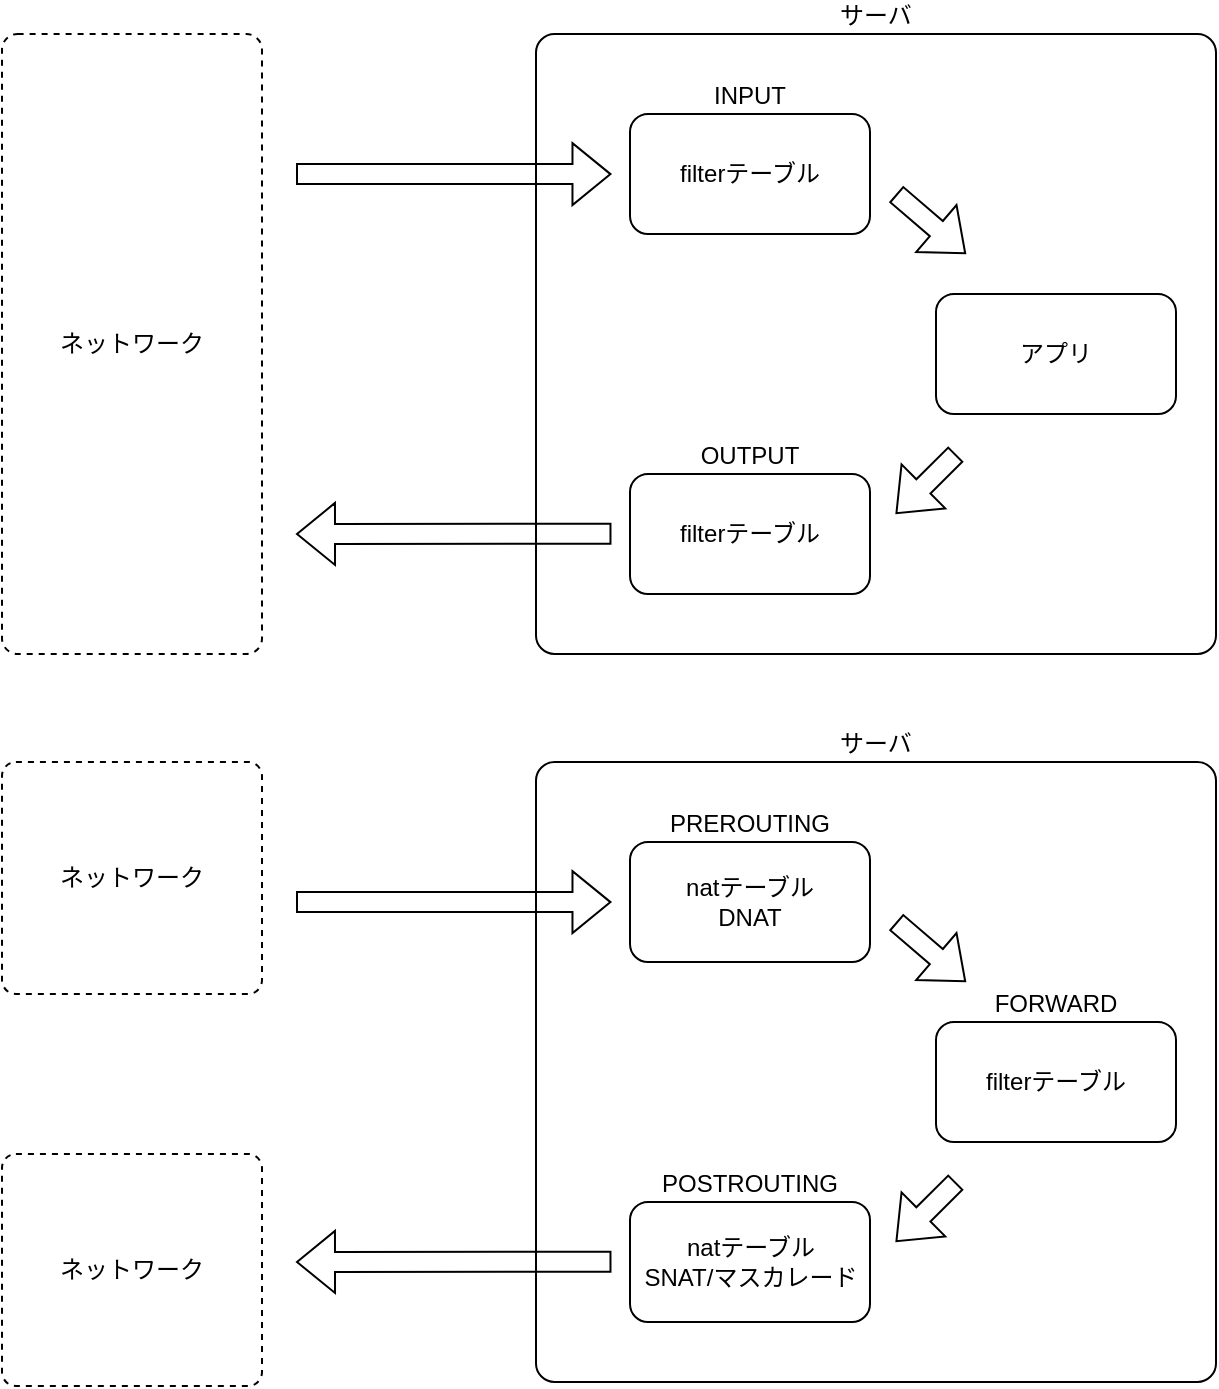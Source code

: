 <mxfile version="22.0.2" type="device">
  <diagram name="ページ1" id="YOaIaAQcVQ3toMBUPKtv">
    <mxGraphModel dx="1171" dy="868" grid="1" gridSize="10" guides="1" tooltips="1" connect="1" arrows="1" fold="1" page="1" pageScale="1" pageWidth="1169" pageHeight="827" math="0" shadow="0">
      <root>
        <mxCell id="0" />
        <mxCell id="1" parent="0" />
        <mxCell id="mrhnfqgKCSmW7THz7-ss-2" value="ネットワーク" style="rounded=1;whiteSpace=wrap;html=1;arcSize=6;dashed=1;fillColor=none;" vertex="1" parent="1">
          <mxGeometry x="60" y="50" width="130" height="310" as="geometry" />
        </mxCell>
        <mxCell id="mrhnfqgKCSmW7THz7-ss-3" value="サーバ" style="rounded=1;whiteSpace=wrap;html=1;arcSize=3;fillColor=none;labelPosition=center;verticalLabelPosition=top;align=center;verticalAlign=bottom;" vertex="1" parent="1">
          <mxGeometry x="327" y="50" width="340" height="310" as="geometry" />
        </mxCell>
        <mxCell id="mrhnfqgKCSmW7THz7-ss-4" value="" style="shape=flexArrow;endArrow=classic;html=1;rounded=0;entryX=0.111;entryY=0.226;entryDx=0;entryDy=0;entryPerimeter=0;" edge="1" parent="1" target="mrhnfqgKCSmW7THz7-ss-3">
          <mxGeometry width="50" height="50" relative="1" as="geometry">
            <mxPoint x="207" y="120" as="sourcePoint" />
            <mxPoint x="297" y="120" as="targetPoint" />
          </mxGeometry>
        </mxCell>
        <mxCell id="mrhnfqgKCSmW7THz7-ss-5" value="" style="shape=flexArrow;endArrow=classic;html=1;rounded=0;exitX=0.111;exitY=0.806;exitDx=0;exitDy=0;exitPerimeter=0;" edge="1" parent="1" source="mrhnfqgKCSmW7THz7-ss-3">
          <mxGeometry width="50" height="50" relative="1" as="geometry">
            <mxPoint x="297" y="300" as="sourcePoint" />
            <mxPoint x="207" y="300" as="targetPoint" />
          </mxGeometry>
        </mxCell>
        <mxCell id="mrhnfqgKCSmW7THz7-ss-6" value="INPUT" style="rounded=1;whiteSpace=wrap;html=1;labelPosition=center;verticalLabelPosition=top;align=center;verticalAlign=bottom;" vertex="1" parent="1">
          <mxGeometry x="374" y="90" width="120" height="60" as="geometry" />
        </mxCell>
        <mxCell id="mrhnfqgKCSmW7THz7-ss-7" value="OUTPUT" style="rounded=1;whiteSpace=wrap;html=1;labelPosition=center;verticalLabelPosition=top;align=center;verticalAlign=bottom;" vertex="1" parent="1">
          <mxGeometry x="374" y="270" width="120" height="60" as="geometry" />
        </mxCell>
        <mxCell id="mrhnfqgKCSmW7THz7-ss-9" value="アプリ" style="rounded=1;whiteSpace=wrap;html=1;" vertex="1" parent="1">
          <mxGeometry x="527" y="180" width="120" height="60" as="geometry" />
        </mxCell>
        <mxCell id="mrhnfqgKCSmW7THz7-ss-10" value="" style="shape=flexArrow;endArrow=classic;html=1;rounded=0;entryX=0.647;entryY=0.387;entryDx=0;entryDy=0;entryPerimeter=0;" edge="1" parent="1">
          <mxGeometry width="50" height="50" relative="1" as="geometry">
            <mxPoint x="507" y="130" as="sourcePoint" />
            <mxPoint x="541.98" y="159.97" as="targetPoint" />
          </mxGeometry>
        </mxCell>
        <mxCell id="mrhnfqgKCSmW7THz7-ss-11" value="" style="shape=flexArrow;endArrow=classic;html=1;rounded=0;entryX=0.529;entryY=0.774;entryDx=0;entryDy=0;entryPerimeter=0;" edge="1" parent="1" target="mrhnfqgKCSmW7THz7-ss-3">
          <mxGeometry width="50" height="50" relative="1" as="geometry">
            <mxPoint x="537" y="260" as="sourcePoint" />
            <mxPoint x="571.98" y="289.97" as="targetPoint" />
          </mxGeometry>
        </mxCell>
        <mxCell id="mrhnfqgKCSmW7THz7-ss-12" value="filterテーブル" style="text;html=1;strokeColor=none;fillColor=none;align=center;verticalAlign=middle;whiteSpace=wrap;rounded=0;" vertex="1" parent="1">
          <mxGeometry x="389" y="105" width="90" height="30" as="geometry" />
        </mxCell>
        <mxCell id="mrhnfqgKCSmW7THz7-ss-13" value="filterテーブル" style="text;html=1;strokeColor=none;fillColor=none;align=center;verticalAlign=middle;whiteSpace=wrap;rounded=0;" vertex="1" parent="1">
          <mxGeometry x="389" y="285" width="90" height="30" as="geometry" />
        </mxCell>
        <mxCell id="mrhnfqgKCSmW7THz7-ss-14" value="ネットワーク" style="rounded=1;whiteSpace=wrap;html=1;arcSize=6;dashed=1;fillColor=none;" vertex="1" parent="1">
          <mxGeometry x="60" y="414" width="130" height="116" as="geometry" />
        </mxCell>
        <mxCell id="mrhnfqgKCSmW7THz7-ss-15" value="サーバ" style="rounded=1;whiteSpace=wrap;html=1;arcSize=3;fillColor=none;labelPosition=center;verticalLabelPosition=top;align=center;verticalAlign=bottom;" vertex="1" parent="1">
          <mxGeometry x="327" y="414" width="340" height="310" as="geometry" />
        </mxCell>
        <mxCell id="mrhnfqgKCSmW7THz7-ss-16" value="" style="shape=flexArrow;endArrow=classic;html=1;rounded=0;entryX=0.111;entryY=0.226;entryDx=0;entryDy=0;entryPerimeter=0;" edge="1" parent="1" target="mrhnfqgKCSmW7THz7-ss-15">
          <mxGeometry width="50" height="50" relative="1" as="geometry">
            <mxPoint x="207" y="484" as="sourcePoint" />
            <mxPoint x="297" y="484" as="targetPoint" />
          </mxGeometry>
        </mxCell>
        <mxCell id="mrhnfqgKCSmW7THz7-ss-17" value="" style="shape=flexArrow;endArrow=classic;html=1;rounded=0;exitX=0.111;exitY=0.806;exitDx=0;exitDy=0;exitPerimeter=0;" edge="1" parent="1" source="mrhnfqgKCSmW7THz7-ss-15">
          <mxGeometry width="50" height="50" relative="1" as="geometry">
            <mxPoint x="297" y="664" as="sourcePoint" />
            <mxPoint x="207" y="664" as="targetPoint" />
          </mxGeometry>
        </mxCell>
        <mxCell id="mrhnfqgKCSmW7THz7-ss-18" value="PREROUTING" style="rounded=1;whiteSpace=wrap;html=1;labelPosition=center;verticalLabelPosition=top;align=center;verticalAlign=bottom;" vertex="1" parent="1">
          <mxGeometry x="374" y="454" width="120" height="60" as="geometry" />
        </mxCell>
        <mxCell id="mrhnfqgKCSmW7THz7-ss-19" value="POSTROUTING" style="rounded=1;whiteSpace=wrap;html=1;labelPosition=center;verticalLabelPosition=top;align=center;verticalAlign=bottom;" vertex="1" parent="1">
          <mxGeometry x="374" y="634" width="120" height="60" as="geometry" />
        </mxCell>
        <mxCell id="mrhnfqgKCSmW7THz7-ss-20" value="FORWARD" style="rounded=1;whiteSpace=wrap;html=1;labelPosition=center;verticalLabelPosition=top;align=center;verticalAlign=bottom;" vertex="1" parent="1">
          <mxGeometry x="527" y="544" width="120" height="60" as="geometry" />
        </mxCell>
        <mxCell id="mrhnfqgKCSmW7THz7-ss-21" value="" style="shape=flexArrow;endArrow=classic;html=1;rounded=0;entryX=0.647;entryY=0.387;entryDx=0;entryDy=0;entryPerimeter=0;" edge="1" parent="1">
          <mxGeometry width="50" height="50" relative="1" as="geometry">
            <mxPoint x="507" y="494" as="sourcePoint" />
            <mxPoint x="541.98" y="523.97" as="targetPoint" />
          </mxGeometry>
        </mxCell>
        <mxCell id="mrhnfqgKCSmW7THz7-ss-22" value="" style="shape=flexArrow;endArrow=classic;html=1;rounded=0;entryX=0.529;entryY=0.774;entryDx=0;entryDy=0;entryPerimeter=0;" edge="1" parent="1" target="mrhnfqgKCSmW7THz7-ss-15">
          <mxGeometry width="50" height="50" relative="1" as="geometry">
            <mxPoint x="537" y="624" as="sourcePoint" />
            <mxPoint x="571.98" y="653.97" as="targetPoint" />
          </mxGeometry>
        </mxCell>
        <mxCell id="mrhnfqgKCSmW7THz7-ss-23" value="natテーブル&lt;br&gt;DNAT" style="text;html=1;strokeColor=none;fillColor=none;align=center;verticalAlign=middle;whiteSpace=wrap;rounded=0;" vertex="1" parent="1">
          <mxGeometry x="389" y="469" width="90" height="30" as="geometry" />
        </mxCell>
        <mxCell id="mrhnfqgKCSmW7THz7-ss-24" value="natテーブル&lt;br&gt;SNAT/マスカレード" style="text;html=1;strokeColor=none;fillColor=none;align=center;verticalAlign=middle;whiteSpace=wrap;rounded=0;" vertex="1" parent="1">
          <mxGeometry x="379.5" y="649" width="109" height="30" as="geometry" />
        </mxCell>
        <mxCell id="mrhnfqgKCSmW7THz7-ss-26" value="ネットワーク" style="rounded=1;whiteSpace=wrap;html=1;arcSize=6;dashed=1;fillColor=none;" vertex="1" parent="1">
          <mxGeometry x="60" y="610" width="130" height="116" as="geometry" />
        </mxCell>
        <mxCell id="mrhnfqgKCSmW7THz7-ss-27" value="filterテーブル" style="text;html=1;strokeColor=none;fillColor=none;align=center;verticalAlign=middle;whiteSpace=wrap;rounded=0;" vertex="1" parent="1">
          <mxGeometry x="542" y="559" width="90" height="30" as="geometry" />
        </mxCell>
      </root>
    </mxGraphModel>
  </diagram>
</mxfile>
